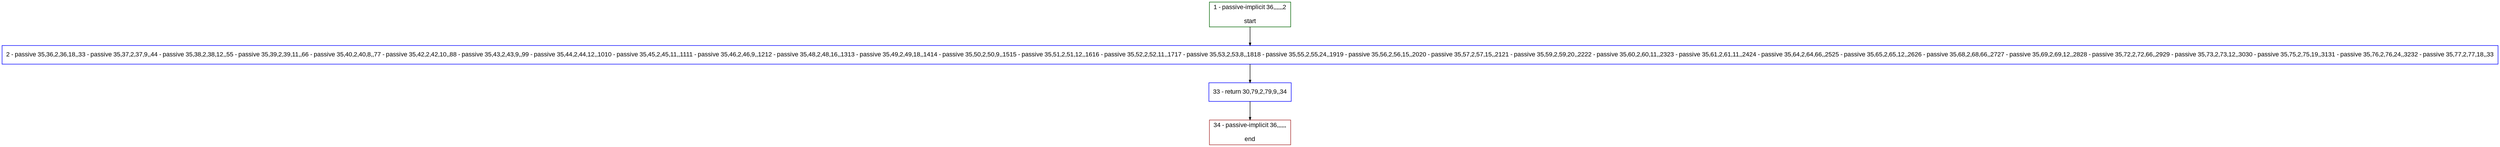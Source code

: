 digraph "" {
  graph [bgcolor="white", fillcolor="#FFFFCC", pack="true", packmode="clust", fontname="Arial", label="", fontsize="12", compound="true", style="rounded,filled"];
  node [node_initialized="no", fillcolor="white", fontname="Arial", label="", color="grey", fontsize="12", fixedsize="false", compound="true", shape="rectangle", style="filled"];
  edge [arrowtail="none", lhead="", fontcolor="black", fontname="Arial", label="", color="black", fontsize="12", arrowhead="normal", arrowsize="0.5", compound="true", ltail="", dir="forward"];
  __N1 [fillcolor="#ffffff", label="2 - passive 35,36,2,36,18,,33 - passive 35,37,2,37,9,,44 - passive 35,38,2,38,12,,55 - passive 35,39,2,39,11,,66 - passive 35,40,2,40,8,,77 - passive 35,42,2,42,10,,88 - passive 35,43,2,43,9,,99 - passive 35,44,2,44,12,,1010 - passive 35,45,2,45,11,,1111 - passive 35,46,2,46,9,,1212 - passive 35,48,2,48,16,,1313 - passive 35,49,2,49,18,,1414 - passive 35,50,2,50,9,,1515 - passive 35,51,2,51,12,,1616 - passive 35,52,2,52,11,,1717 - passive 35,53,2,53,8,,1818 - passive 35,55,2,55,24,,1919 - passive 35,56,2,56,15,,2020 - passive 35,57,2,57,15,,2121 - passive 35,59,2,59,20,,2222 - passive 35,60,2,60,11,,2323 - passive 35,61,2,61,11,,2424 - passive 35,64,2,64,66,,2525 - passive 35,65,2,65,12,,2626 - passive 35,68,2,68,66,,2727 - passive 35,69,2,69,12,,2828 - passive 35,72,2,72,66,,2929 - passive 35,73,2,73,12,,3030 - passive 35,75,2,75,19,,3131 - passive 35,76,2,76,24,,3232 - passive 35,77,2,77,18,,33", color="#0000ff", shape="box", style="filled"];
  __N2 [fillcolor="#ffffff", label="1 - passive-implicit 36,,,,,,2\n\nstart", color="#006400", shape="box", style="filled"];
  __N3 [fillcolor="#ffffff", label="33 - return 30,79,2,79,9,,34", color="#0000ff", shape="box", style="filled"];
  __N4 [fillcolor="#ffffff", label="34 - passive-implicit 36,,,,,,\n\nend", color="#a52a2a", shape="box", style="filled"];
  __N2 -> __N1 [arrowtail="none", color="#000000", label="", arrowhead="normal", dir="forward"];
  __N1 -> __N3 [arrowtail="none", color="#000000", label="", arrowhead="normal", dir="forward"];
  __N3 -> __N4 [arrowtail="none", color="#000000", label="", arrowhead="normal", dir="forward"];
}
